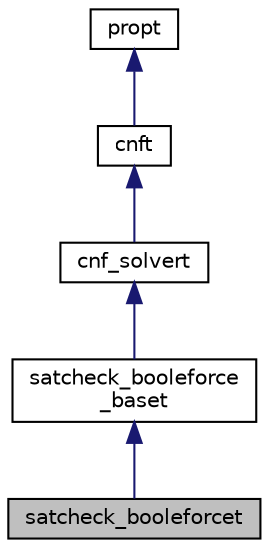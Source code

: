 digraph "satcheck_booleforcet"
{
 // LATEX_PDF_SIZE
  bgcolor="transparent";
  edge [fontname="Helvetica",fontsize="10",labelfontname="Helvetica",labelfontsize="10"];
  node [fontname="Helvetica",fontsize="10",shape=record];
  Node1 [label="satcheck_booleforcet",height=0.2,width=0.4,color="black", fillcolor="grey75", style="filled", fontcolor="black",tooltip=" "];
  Node2 -> Node1 [dir="back",color="midnightblue",fontsize="10",style="solid",fontname="Helvetica"];
  Node2 [label="satcheck_booleforce\l_baset",height=0.2,width=0.4,color="black",URL="$classsatcheck__booleforce__baset.html",tooltip=" "];
  Node3 -> Node2 [dir="back",color="midnightblue",fontsize="10",style="solid",fontname="Helvetica"];
  Node3 [label="cnf_solvert",height=0.2,width=0.4,color="black",URL="$classcnf__solvert.html",tooltip=" "];
  Node4 -> Node3 [dir="back",color="midnightblue",fontsize="10",style="solid",fontname="Helvetica"];
  Node4 [label="cnft",height=0.2,width=0.4,color="black",URL="$classcnft.html",tooltip=" "];
  Node5 -> Node4 [dir="back",color="midnightblue",fontsize="10",style="solid",fontname="Helvetica"];
  Node5 [label="propt",height=0.2,width=0.4,color="black",URL="$classpropt.html",tooltip="TO_BE_DOCUMENTED."];
}
